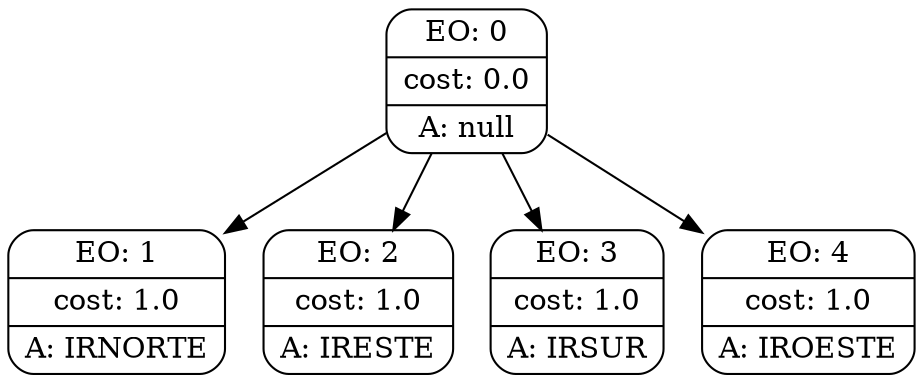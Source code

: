 digraph g {
node [shape = Mrecord];
nodo0[label="{EO: 0|cost: 0.0|A: null}"]
nodo1[label="{EO: 1|cost: 1.0|A: IRNORTE}"]

nodo0 -> nodo1;
nodo2[label="{EO: 2|cost: 1.0|A: IRESTE}"]

nodo0 -> nodo2;
nodo3[label="{EO: 3|cost: 1.0|A: IRSUR}"]

nodo0 -> nodo3;
nodo4[label="{EO: 4|cost: 1.0|A: IROESTE}"]

nodo0 -> nodo4;


}